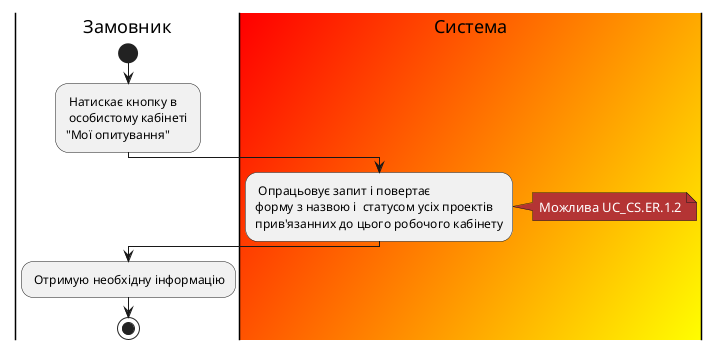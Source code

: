 @startuml
skinparam ArchimateBackgroundColor #ffffff
skinparam	shadowing false
skinparam Note {
	BackgroundColor #B43434
	FontColor #ffffff
}

|Замовник|
start
: Натискає кнопку в\n особистому кабінеті \n"Мої опитування";

|#Red/Yellow|Система| 
: Опрацьовує запит і повертає 
форму з назвою і  статусом усіх проектів 
прив'язанних до цього робочого кабінету; 
note right
	Можлива UC_CS.ER.1.2
end note
|Замовник|
: Отримую необхідну інформацію;


stop;


@enduml
